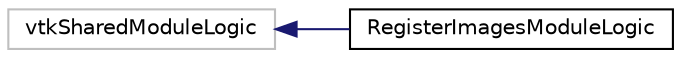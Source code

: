 digraph "Graphical Class Hierarchy"
{
  bgcolor="transparent";
  edge [fontname="Helvetica",fontsize="10",labelfontname="Helvetica",labelfontsize="10"];
  node [fontname="Helvetica",fontsize="10",shape=record];
  rankdir="LR";
  Node22 [label="vtkSharedModuleLogic",height=0.2,width=0.4,color="grey75"];
  Node22 -> Node0 [dir="back",color="midnightblue",fontsize="10",style="solid",fontname="Helvetica"];
  Node0 [label="RegisterImagesModuleLogic",height=0.2,width=0.4,color="black",URL="$classRegisterImagesModuleLogic.html"];
}
